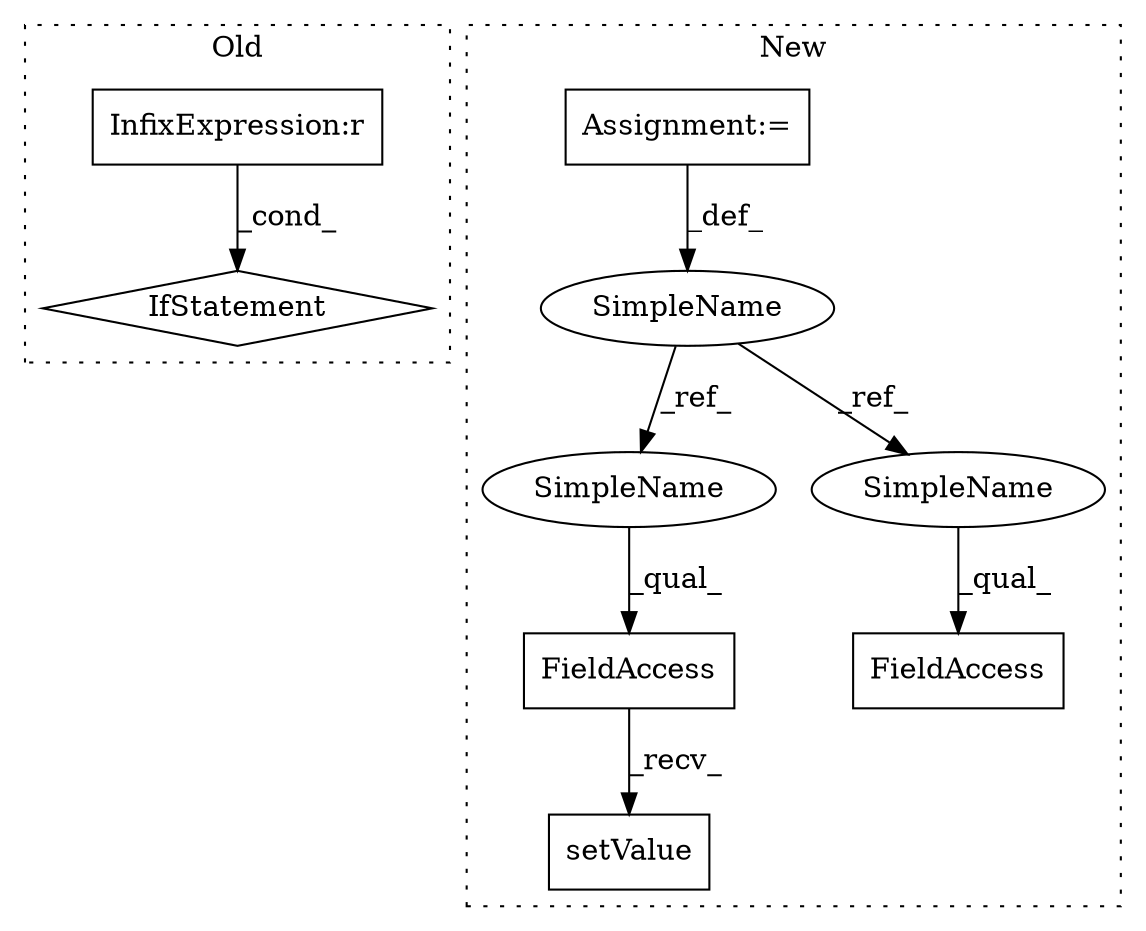 digraph G {
subgraph cluster0 {
1 [label="IfStatement" a="25" s="1077,1180" l="4,2" shape="diamond"];
4 [label="InfixExpression:r" a="27" s="1100" l="4" shape="box"];
label = "Old";
style="dotted";
}
subgraph cluster1 {
2 [label="setValue" a="32" s="2256,2287" l="9,1" shape="box"];
3 [label="FieldAccess" a="22" s="2237" l="18" shape="box"];
5 [label="SimpleName" a="42" s="2186" l="6" shape="ellipse"];
6 [label="FieldAccess" a="22" s="2375" l="18" shape="box"];
7 [label="Assignment:=" a="7" s="2192" l="1" shape="box"];
8 [label="SimpleName" a="42" s="2237" l="6" shape="ellipse"];
9 [label="SimpleName" a="42" s="2375" l="6" shape="ellipse"];
label = "New";
style="dotted";
}
3 -> 2 [label="_recv_"];
4 -> 1 [label="_cond_"];
5 -> 9 [label="_ref_"];
5 -> 8 [label="_ref_"];
7 -> 5 [label="_def_"];
8 -> 3 [label="_qual_"];
9 -> 6 [label="_qual_"];
}
